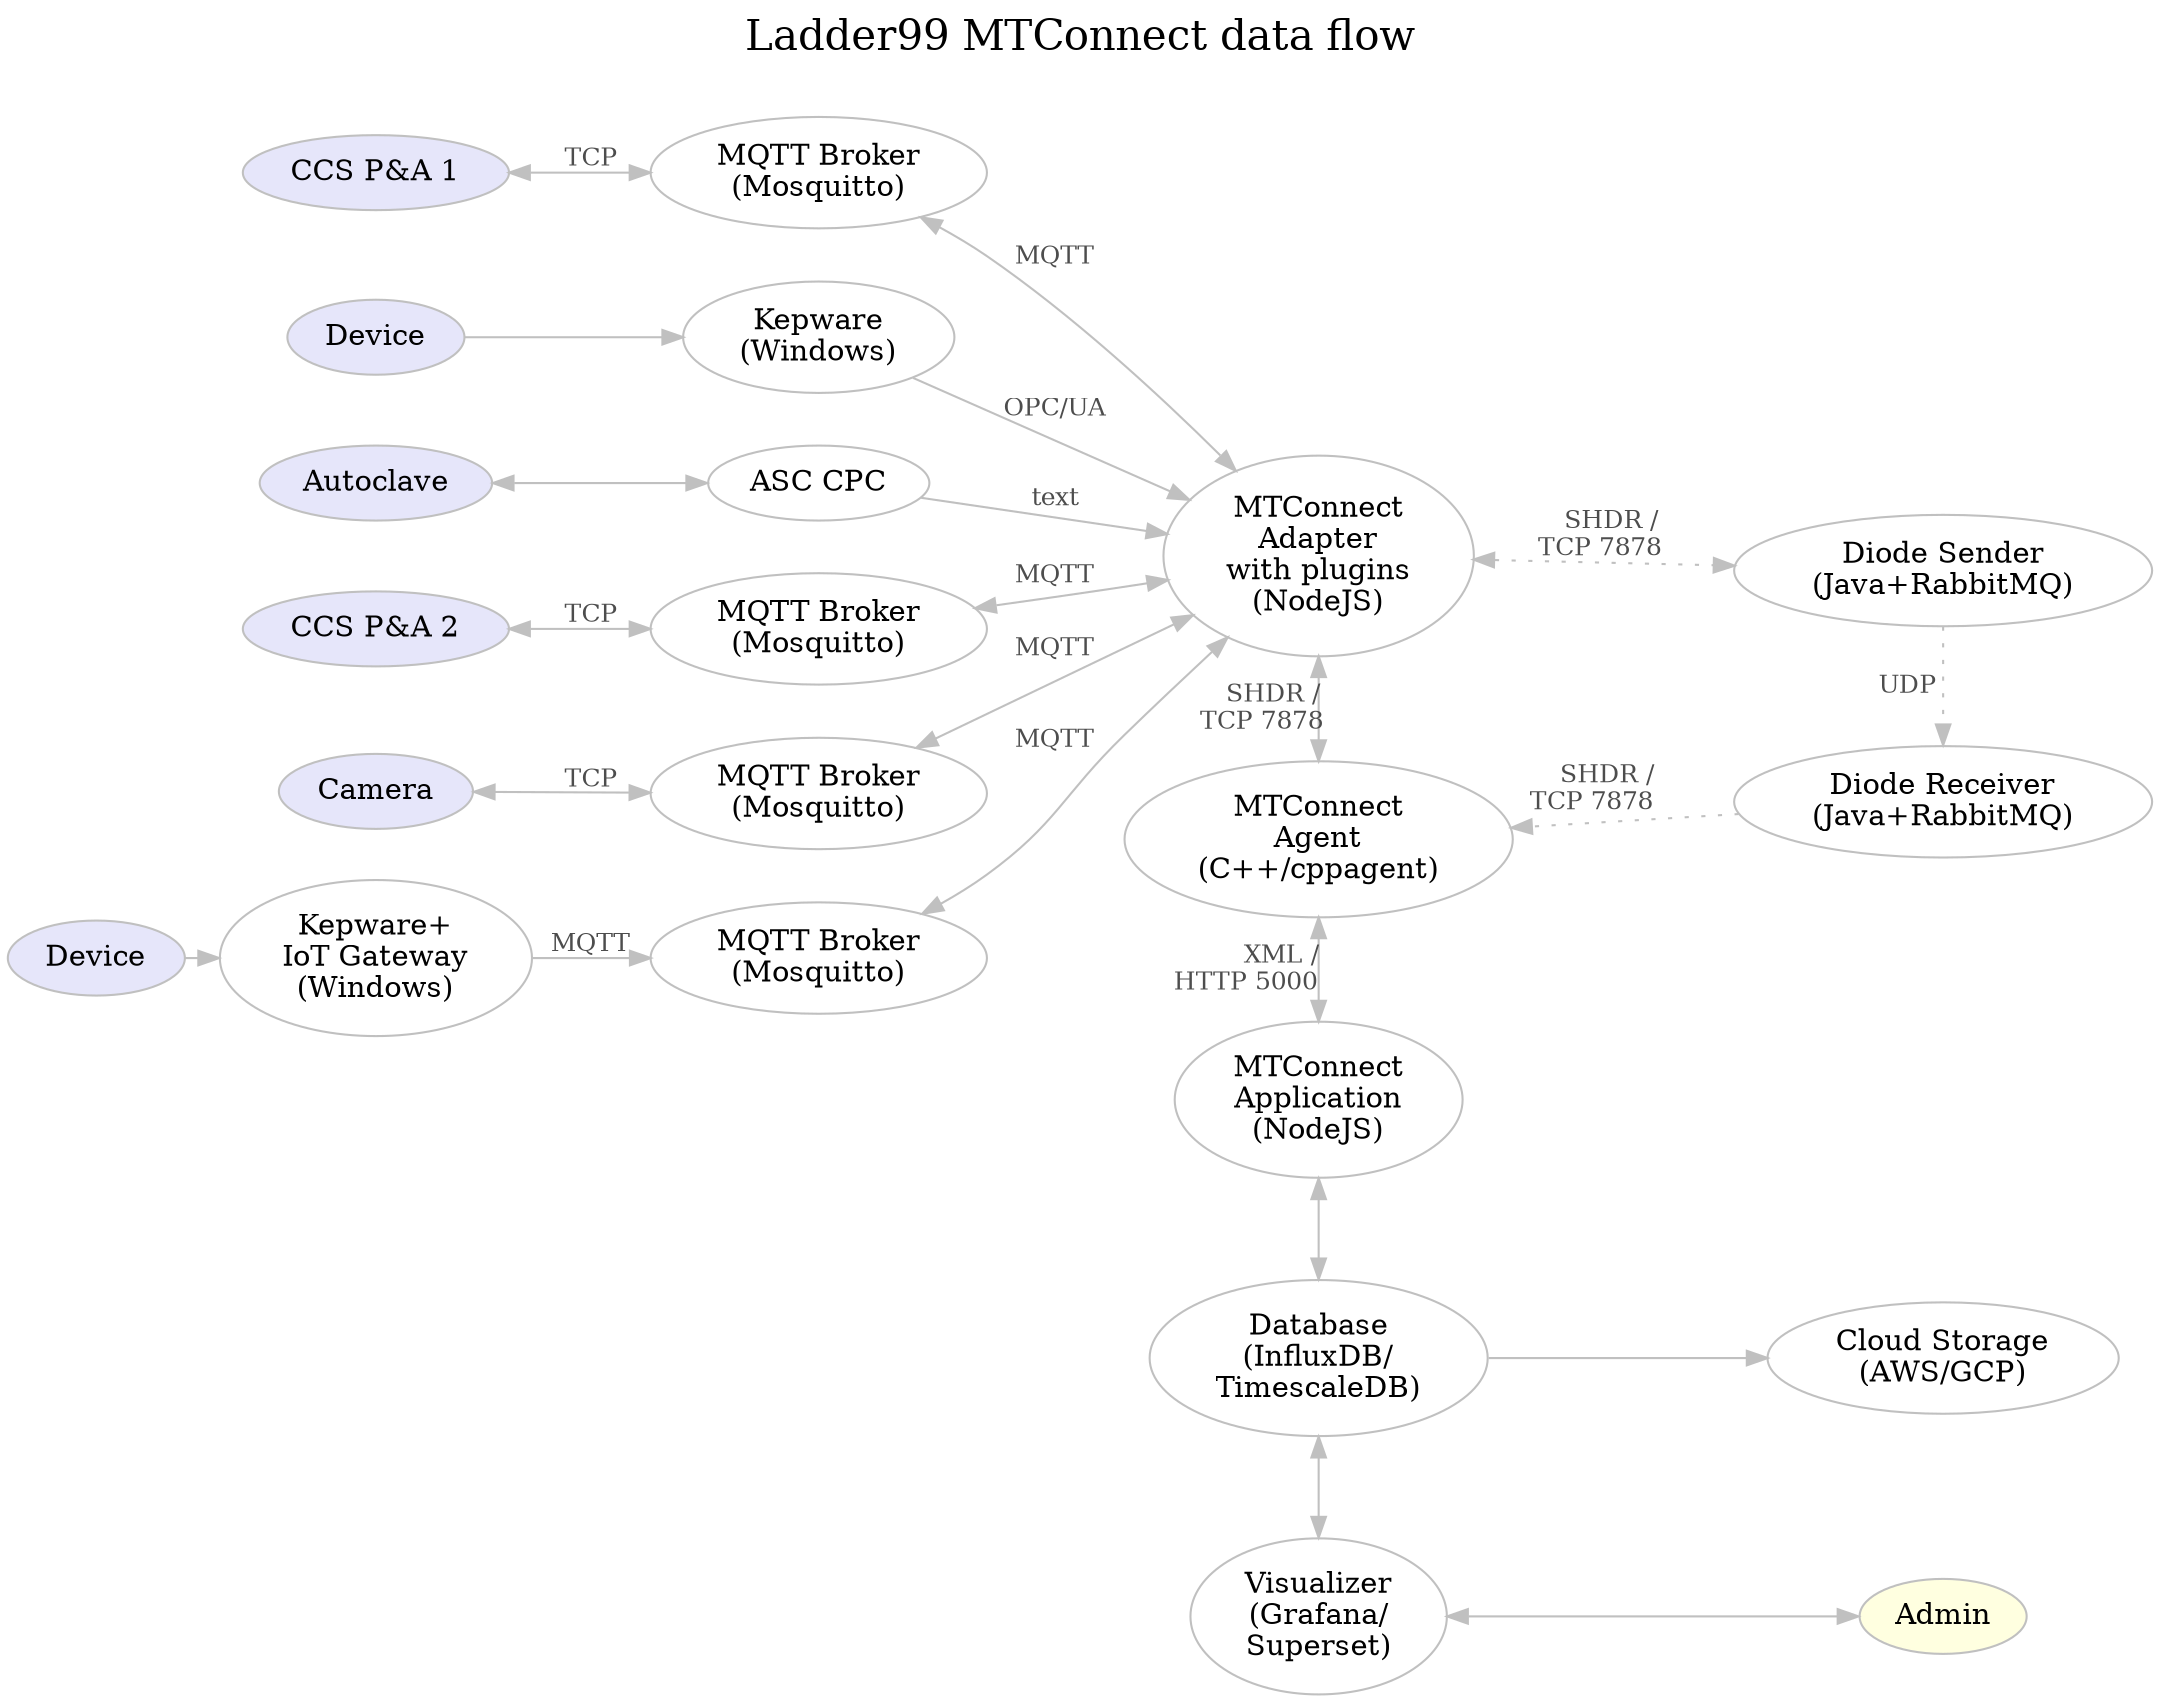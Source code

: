 digraph "ladder99-adapter" {

  // styles
  graph [ label="Ladder99 MTConnect data flow\n "; color=lightgray; ];
  graph [ fontsize=20 ];
  graph [ labelloc=t ];
  graph [ ranksep=0.2 ];
  graph [ nodesep=0.35 ];
  graph [ rankdir=LR; ] // left-to-right
  node [ color=gray; fillcolor=white; style=filled ];
  edge [ color=gray ];
  edge [ fontsize=12; fontcolor=gray30; ];

  // nodes
  PA1 [ fillcolor=lavender; label="CCS P&A 1" ];
  PA2 [ fillcolor=lavender; label="CCS P&A 2" ];
  OldMachine2 [ fillcolor=lavender; label="Device" ];
  OldMachine3 [ fillcolor=lavender; label="Device" ];
  Camera [ fillcolor=lavender; label="Camera" ];
  Kepware1 [ label="Kepware\n(Windows)"];
  Kepware2 [ label="Kepware+\nIoT Gateway\n(Windows)"];
  Autoclave [ label="Autoclave", fillcolor=lavender ];
  CPC [ label="ASC CPC" ];
  Broker1 [ label="MQTT Broker\n(Mosquitto)" ];
  Broker2 [ label="MQTT Broker\n(Mosquitto)" ];
  Broker3 [ label="MQTT Broker\n(Mosquitto)" ];
  Broker4 [ label="MQTT Broker\n(Mosquitto)" ];
  // OldMachine1 [ fillcolor=lavender; label="Old Machine 1" ];
  // PLC4X [ label="PLC4X\n(Java)" ];

  Adapter [ label="MTConnect\nAdapter\nwith plugins\n(NodeJS)" ];
  DiodeSender [ label="Diode Sender\n(Java+RabbitMQ)" ];
  DiodeReceiver [ label="Diode Receiver\n(Java+RabbitMQ)" ];

  Agent [ label="MTConnect\nAgent\n(C++/cppagent)" ];
  Application [ label="MTConnect\nApplication\n(NodeJS)" ];
  Database [ label="Database\n(InfluxDB/\nTimescaleDB)" ];
  Visualizer [ label="Visualizer\n(Grafana/\nSuperset)" ];
  Cloud [ label="Cloud Storage\n(AWS/GCP)" ];
  Admin [ fillcolor=lightyellow ];
  // LOI [ label="LOI\n(SvelteJS)" ];
  // Operator [ fillcolor=lightyellow ];

  // edges
  PA1 -> Broker1 [ label="  TCP  ", dir=both ];
  PA2 -> Broker2 [ label="  TCP  ", dir=both ];
  Camera -> Broker3 [ label="  TCP  ", dir=both ];
  Autoclave -> CPC [ dir=both ];
  Broker1 -> Adapter [ label="MQTT", dir=both ];
  Broker2 -> Adapter [ label="MQTT", dir=both ];
  Broker3 -> Adapter [ label="MQTT", dir=both ];
  Broker4 -> Adapter [ label="MQTT", dir=both ];
  // OldMachine1 -> PLC4X; // [ label="proprietary\nprotocol" ];
  // PLC4X -> Broker3 [ label="" ];
  OldMachine2 -> Kepware1;
  Kepware1 -> Adapter [ label="OPC/UA" ];
  // Kepware2 -> Gateway;
  CPC -> Adapter [ label="text" ];
  // Gateway -> Broker4 [ label="MQTT" ];
  OldMachine3 -> Kepware2;
  Kepware2 -> Broker4 [ label="MQTT" ];
  
  Adapter -> Agent [ label="SHDR /   \nTCP 7878      ", dir=both ];

  Adapter -> DiodeSender [ label="SHDR /   \nTCP 7878      ", dir=both, style=dotted ];
  DiodeSender -> DiodeReceiver [ label="UDP    ", style=dotted ];
  DiodeReceiver -> Agent [ label="SHDR /    \nTCP 7878        ", style=dotted ];
  
  Agent -> Application [ dir=both; label="XML / \nHTTP 5000          " ];
  Application -> Database [ dir=both ];
  Database -> Visualizer [ dir=both ];
  Database -> Cloud;
  Visualizer -> Admin [ dir=both ];
  // Application -> LOI;
  // LOI -> Operator;

  // rank
  { rank=same; Adapter Agent Application Database Visualizer };
  { rank=same; DiodeSender DiodeReceiver Cloud Admin };
}
